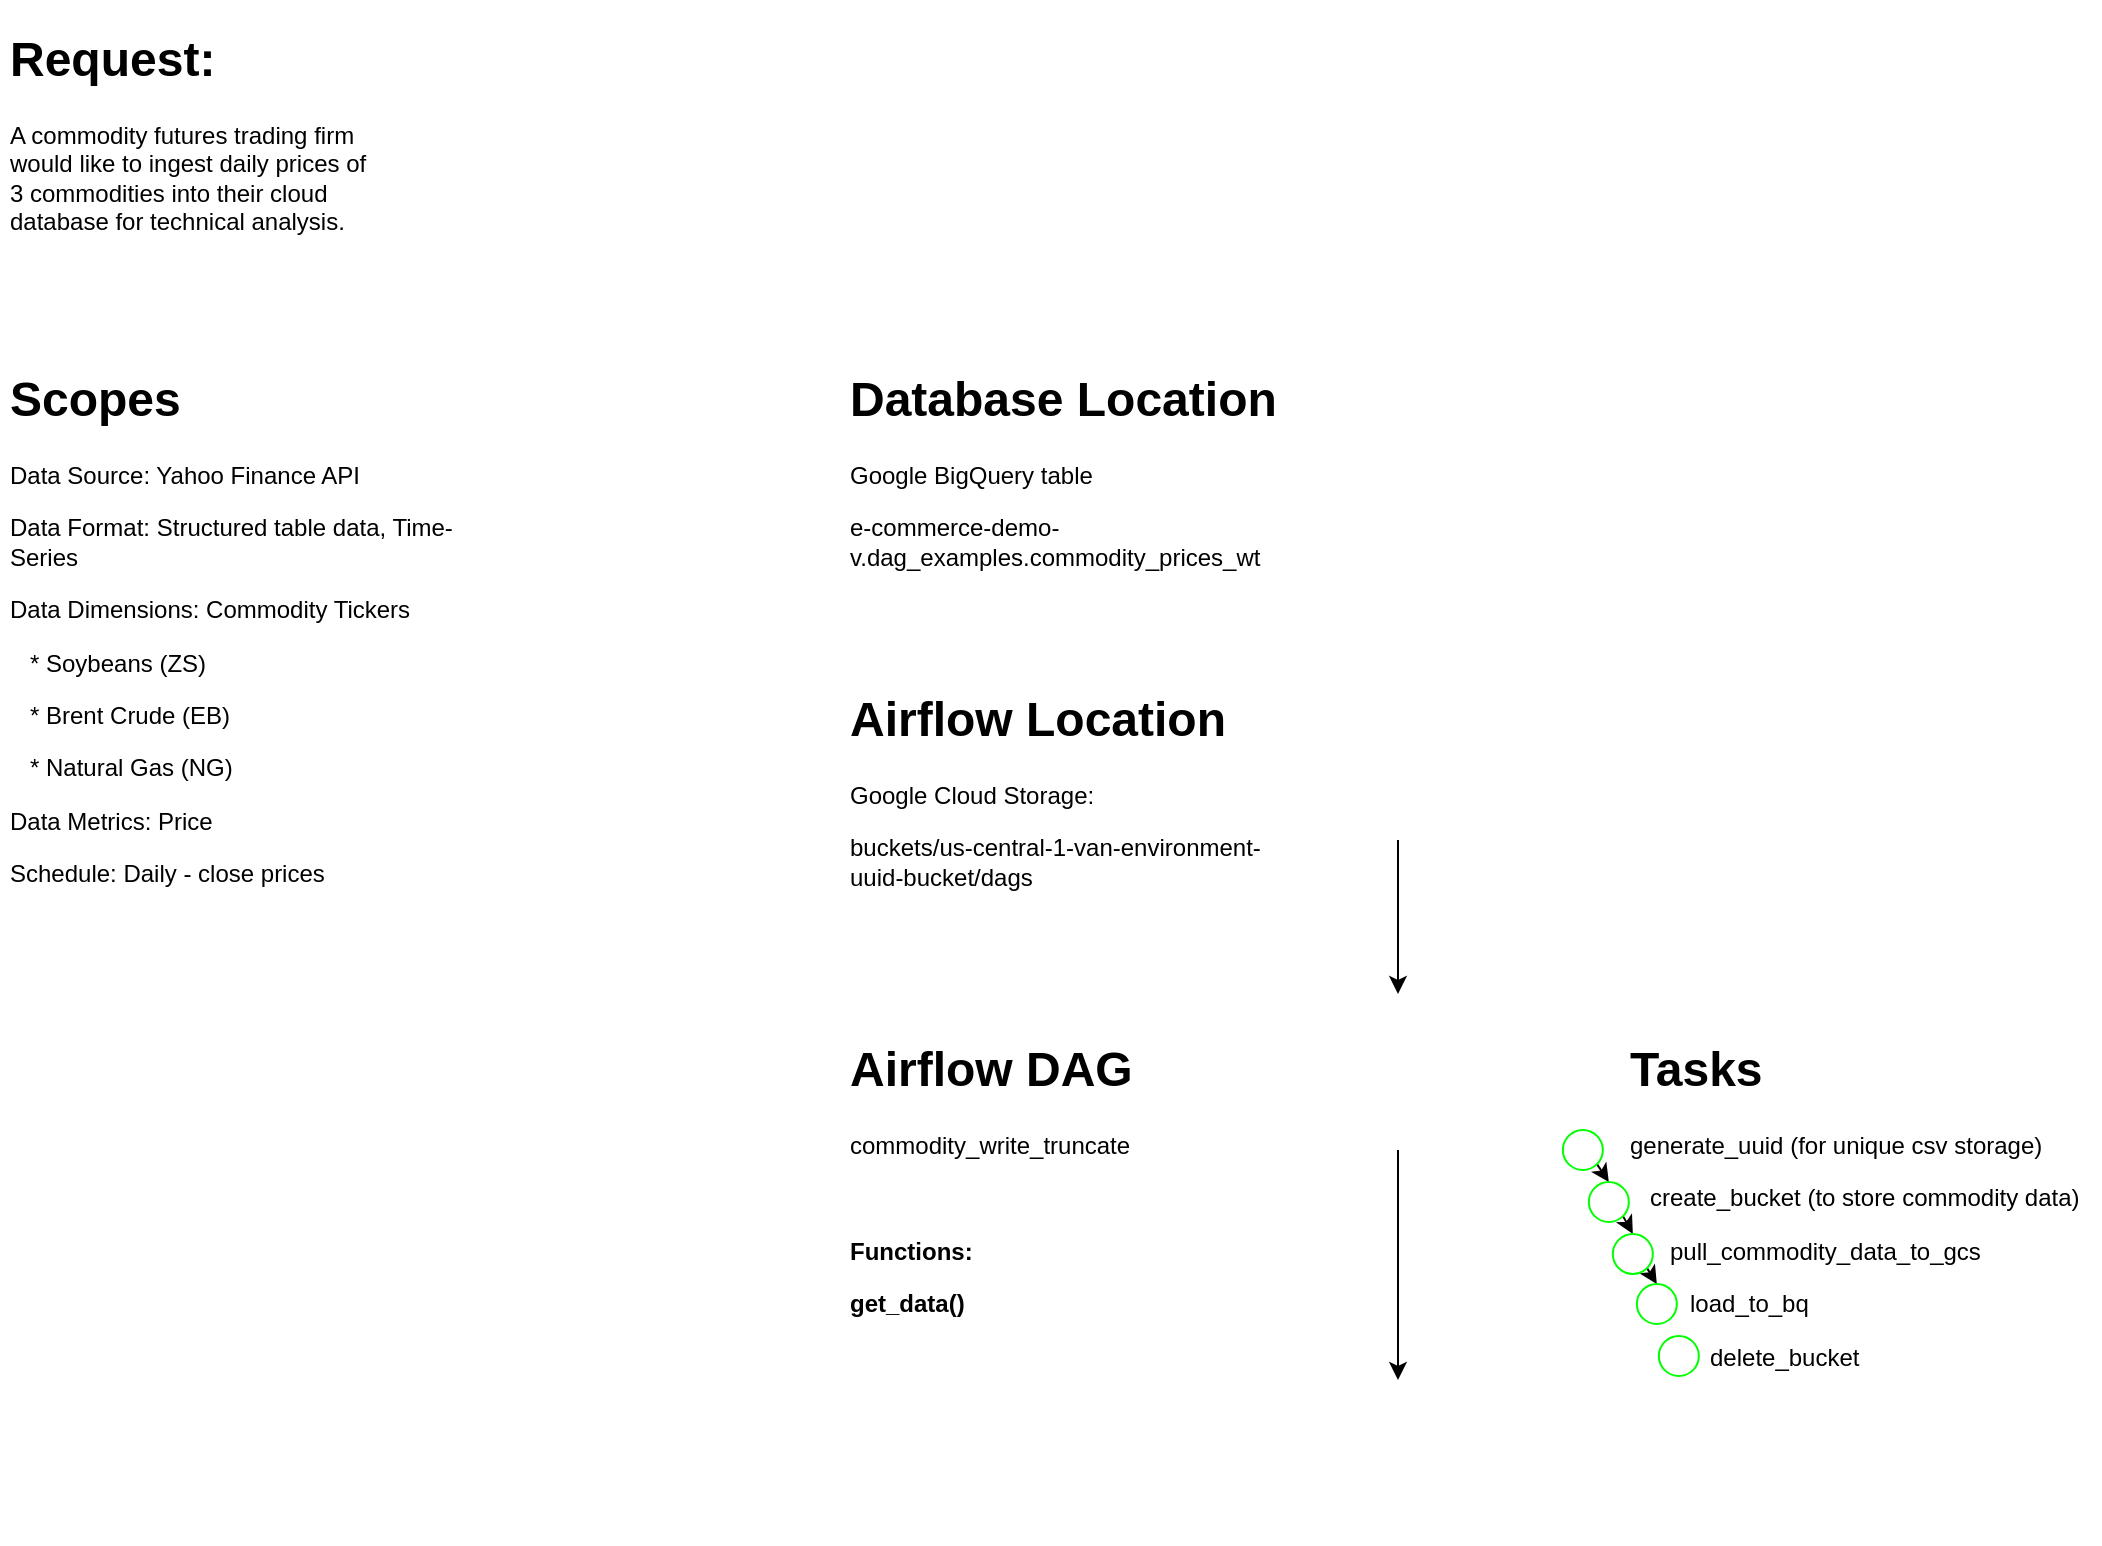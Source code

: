 <mxfile>
    <diagram id="IZaMaNv83GGYVcbvc7Aa" name="Page-1">
        <mxGraphModel dx="1221" dy="768" grid="0" gridSize="10" guides="1" tooltips="1" connect="1" arrows="1" fold="1" page="1" pageScale="1" pageWidth="1100" pageHeight="850" math="0" shadow="0">
            <root>
                <mxCell id="0"/>
                <mxCell id="1" parent="0"/>
                <mxCell id="2" value="&lt;h1&gt;Request:&lt;/h1&gt;&lt;p&gt;A commodity futures trading firm would like to ingest daily prices of 3 commodities into their cloud database for technical analysis.&lt;/p&gt;" style="text;html=1;strokeColor=none;fillColor=none;spacing=5;spacingTop=-20;whiteSpace=wrap;overflow=hidden;rounded=0;" parent="1" vertex="1">
                    <mxGeometry x="10" y="20" width="190" height="120" as="geometry"/>
                </mxCell>
                <mxCell id="18" style="edgeStyle=none;html=1;" parent="1" source="3" target="4" edge="1">
                    <mxGeometry relative="1" as="geometry"/>
                </mxCell>
                <mxCell id="3" value="" style="shape=image;verticalLabelPosition=bottom;labelBackgroundColor=default;verticalAlign=top;aspect=fixed;imageAspect=0;image=https://www.logo.wine/a/logo/Google_Storage/Google_Storage-Logo.wine.svg;" parent="1" vertex="1">
                    <mxGeometry x="626.57" y="320" width="164.85" height="110" as="geometry"/>
                </mxCell>
                <mxCell id="20" style="edgeStyle=none;html=1;" parent="1" source="4" target="19" edge="1">
                    <mxGeometry relative="1" as="geometry"/>
                </mxCell>
                <mxCell id="4" value="" style="shape=image;verticalLabelPosition=bottom;labelBackgroundColor=default;verticalAlign=top;aspect=fixed;imageAspect=0;image=https://www.ancoris.com/hubfs/Google%20Cloud%20Logos/Cloud%20Composer.png;" parent="1" vertex="1">
                    <mxGeometry x="670.0" y="507" width="78" height="78" as="geometry"/>
                </mxCell>
                <mxCell id="5" value="" style="shape=image;verticalLabelPosition=bottom;labelBackgroundColor=default;verticalAlign=top;aspect=fixed;imageAspect=0;image=https://cdn.icon-icons.com/icons2/2699/PNG/512/google_bigquery_logo_icon_168150.png;" parent="1" vertex="1">
                    <mxGeometry x="670.0" y="190" width="82" height="82" as="geometry"/>
                </mxCell>
                <mxCell id="6" value="&lt;h1&gt;Scopes&lt;/h1&gt;&lt;p&gt;Data Source: Yahoo Finance API&lt;/p&gt;&lt;p&gt;Data Format: Structured table data, Time-Series&lt;br&gt;&lt;/p&gt;&lt;p&gt;Data Dimensions: Commodity Tickers&lt;/p&gt;&lt;p&gt;&amp;nbsp; &amp;nbsp;* Soybeans (ZS)&lt;/p&gt;&lt;p&gt;&amp;nbsp; &amp;nbsp;* Brent Crude (EB)&lt;/p&gt;&lt;p&gt;&amp;nbsp; &amp;nbsp;* Natural Gas (NG)&lt;/p&gt;&lt;p&gt;Data Metrics: Price&lt;/p&gt;&lt;p&gt;Schedule: Daily - close prices&lt;/p&gt;" style="text;html=1;strokeColor=none;fillColor=none;spacing=5;spacingTop=-20;whiteSpace=wrap;overflow=hidden;rounded=0;" parent="1" vertex="1">
                    <mxGeometry x="10" y="190" width="230" height="290" as="geometry"/>
                </mxCell>
                <mxCell id="7" value="&lt;h1&gt;Airflow DAG&lt;/h1&gt;&lt;p&gt;commodity_write_truncate&lt;/p&gt;&lt;p&gt;&lt;b&gt;&lt;br&gt;&lt;/b&gt;&lt;/p&gt;&lt;p&gt;&lt;b&gt;Functions:&lt;/b&gt;&lt;/p&gt;&lt;p&gt;&lt;b&gt;get_data()&lt;/b&gt;&lt;/p&gt;" style="text;html=1;strokeColor=none;fillColor=none;spacing=5;spacingTop=-20;whiteSpace=wrap;overflow=hidden;rounded=0;" parent="1" vertex="1">
                    <mxGeometry x="430" y="525" width="190" height="185" as="geometry"/>
                </mxCell>
                <mxCell id="8" value="&lt;h1&gt;Tasks&lt;/h1&gt;&lt;p&gt;generate_uuid (for unique csv storage)&lt;/p&gt;&lt;p&gt;&amp;nbsp; &amp;nbsp;create_bucket (to store commodity data)&lt;/p&gt;&lt;p&gt;&amp;nbsp; &amp;nbsp; &amp;nbsp; pull_commodity_data_to_gcs&lt;/p&gt;&lt;p&gt;&amp;nbsp; &amp;nbsp; &amp;nbsp; &amp;nbsp; &amp;nbsp;load_to_bq&lt;/p&gt;&lt;p&gt;&amp;nbsp; &amp;nbsp; &amp;nbsp; &amp;nbsp; &amp;nbsp; &amp;nbsp; delete_bucket&lt;/p&gt;" style="text;html=1;strokeColor=none;fillColor=none;spacing=5;spacingTop=-20;whiteSpace=wrap;overflow=hidden;rounded=0;" parent="1" vertex="1">
                    <mxGeometry x="820" y="525" width="240" height="185" as="geometry"/>
                </mxCell>
                <mxCell id="9" value="&lt;h1&gt;Airflow Location&lt;/h1&gt;&lt;p&gt;Google Cloud Storage:&lt;/p&gt;&lt;p&gt;buckets/us-central-1-van-environment-uuid-bucket/dags&lt;/p&gt;" style="text;html=1;strokeColor=none;fillColor=none;spacing=5;spacingTop=-20;whiteSpace=wrap;overflow=hidden;rounded=0;" parent="1" vertex="1">
                    <mxGeometry x="430" y="350" width="220" height="120" as="geometry"/>
                </mxCell>
                <mxCell id="10" value="&lt;h1&gt;Database Location&lt;/h1&gt;&lt;p&gt;Google BigQuery table&lt;/p&gt;&lt;p&gt;e-commerce-demo-v.dag_examples.commodity_prices_wt&lt;/p&gt;" style="text;html=1;strokeColor=none;fillColor=none;spacing=5;spacingTop=-20;whiteSpace=wrap;overflow=hidden;rounded=0;" parent="1" vertex="1">
                    <mxGeometry x="430" y="190" width="230" height="120" as="geometry"/>
                </mxCell>
                <mxCell id="15" style="edgeStyle=none;html=1;exitX=1;exitY=1;exitDx=0;exitDy=0;entryX=0.5;entryY=0;entryDx=0;entryDy=0;" parent="1" source="11" target="12" edge="1">
                    <mxGeometry relative="1" as="geometry"/>
                </mxCell>
                <mxCell id="11" value="" style="ellipse;whiteSpace=wrap;html=1;aspect=fixed;strokeColor=#00FF00;" parent="1" vertex="1">
                    <mxGeometry x="791.42" y="575" width="20" height="20" as="geometry"/>
                </mxCell>
                <mxCell id="16" style="edgeStyle=none;html=1;exitX=1;exitY=1;exitDx=0;exitDy=0;entryX=0.5;entryY=0;entryDx=0;entryDy=0;" parent="1" source="12" target="13" edge="1">
                    <mxGeometry relative="1" as="geometry"/>
                </mxCell>
                <mxCell id="12" value="" style="ellipse;whiteSpace=wrap;html=1;aspect=fixed;strokeColor=#00FF00;" parent="1" vertex="1">
                    <mxGeometry x="804.42" y="601" width="20" height="20" as="geometry"/>
                </mxCell>
                <mxCell id="17" style="edgeStyle=none;html=1;exitX=1;exitY=1;exitDx=0;exitDy=0;entryX=0.5;entryY=0;entryDx=0;entryDy=0;" parent="1" source="13" target="14" edge="1">
                    <mxGeometry relative="1" as="geometry"/>
                </mxCell>
                <mxCell id="13" value="" style="ellipse;whiteSpace=wrap;html=1;aspect=fixed;strokeColor=#00FF00;" parent="1" vertex="1">
                    <mxGeometry x="816.42" y="627" width="20" height="20" as="geometry"/>
                </mxCell>
                <mxCell id="14" value="" style="ellipse;whiteSpace=wrap;html=1;aspect=fixed;strokeColor=#00FF00;" parent="1" vertex="1">
                    <mxGeometry x="828.42" y="652" width="20" height="20" as="geometry"/>
                </mxCell>
                <mxCell id="19" value="" style="shape=image;verticalLabelPosition=bottom;labelBackgroundColor=default;verticalAlign=top;aspect=fixed;imageAspect=0;image=https://cdn.icon-icons.com/icons2/2699/PNG/512/google_bigquery_logo_icon_168150.png;" parent="1" vertex="1">
                    <mxGeometry x="668.0" y="700" width="82" height="82" as="geometry"/>
                </mxCell>
                <mxCell id="21" value="" style="ellipse;whiteSpace=wrap;html=1;aspect=fixed;strokeColor=#00FF00;" parent="1" vertex="1">
                    <mxGeometry x="839.42" y="678" width="20" height="20" as="geometry"/>
                </mxCell>
            </root>
        </mxGraphModel>
    </diagram>
</mxfile>